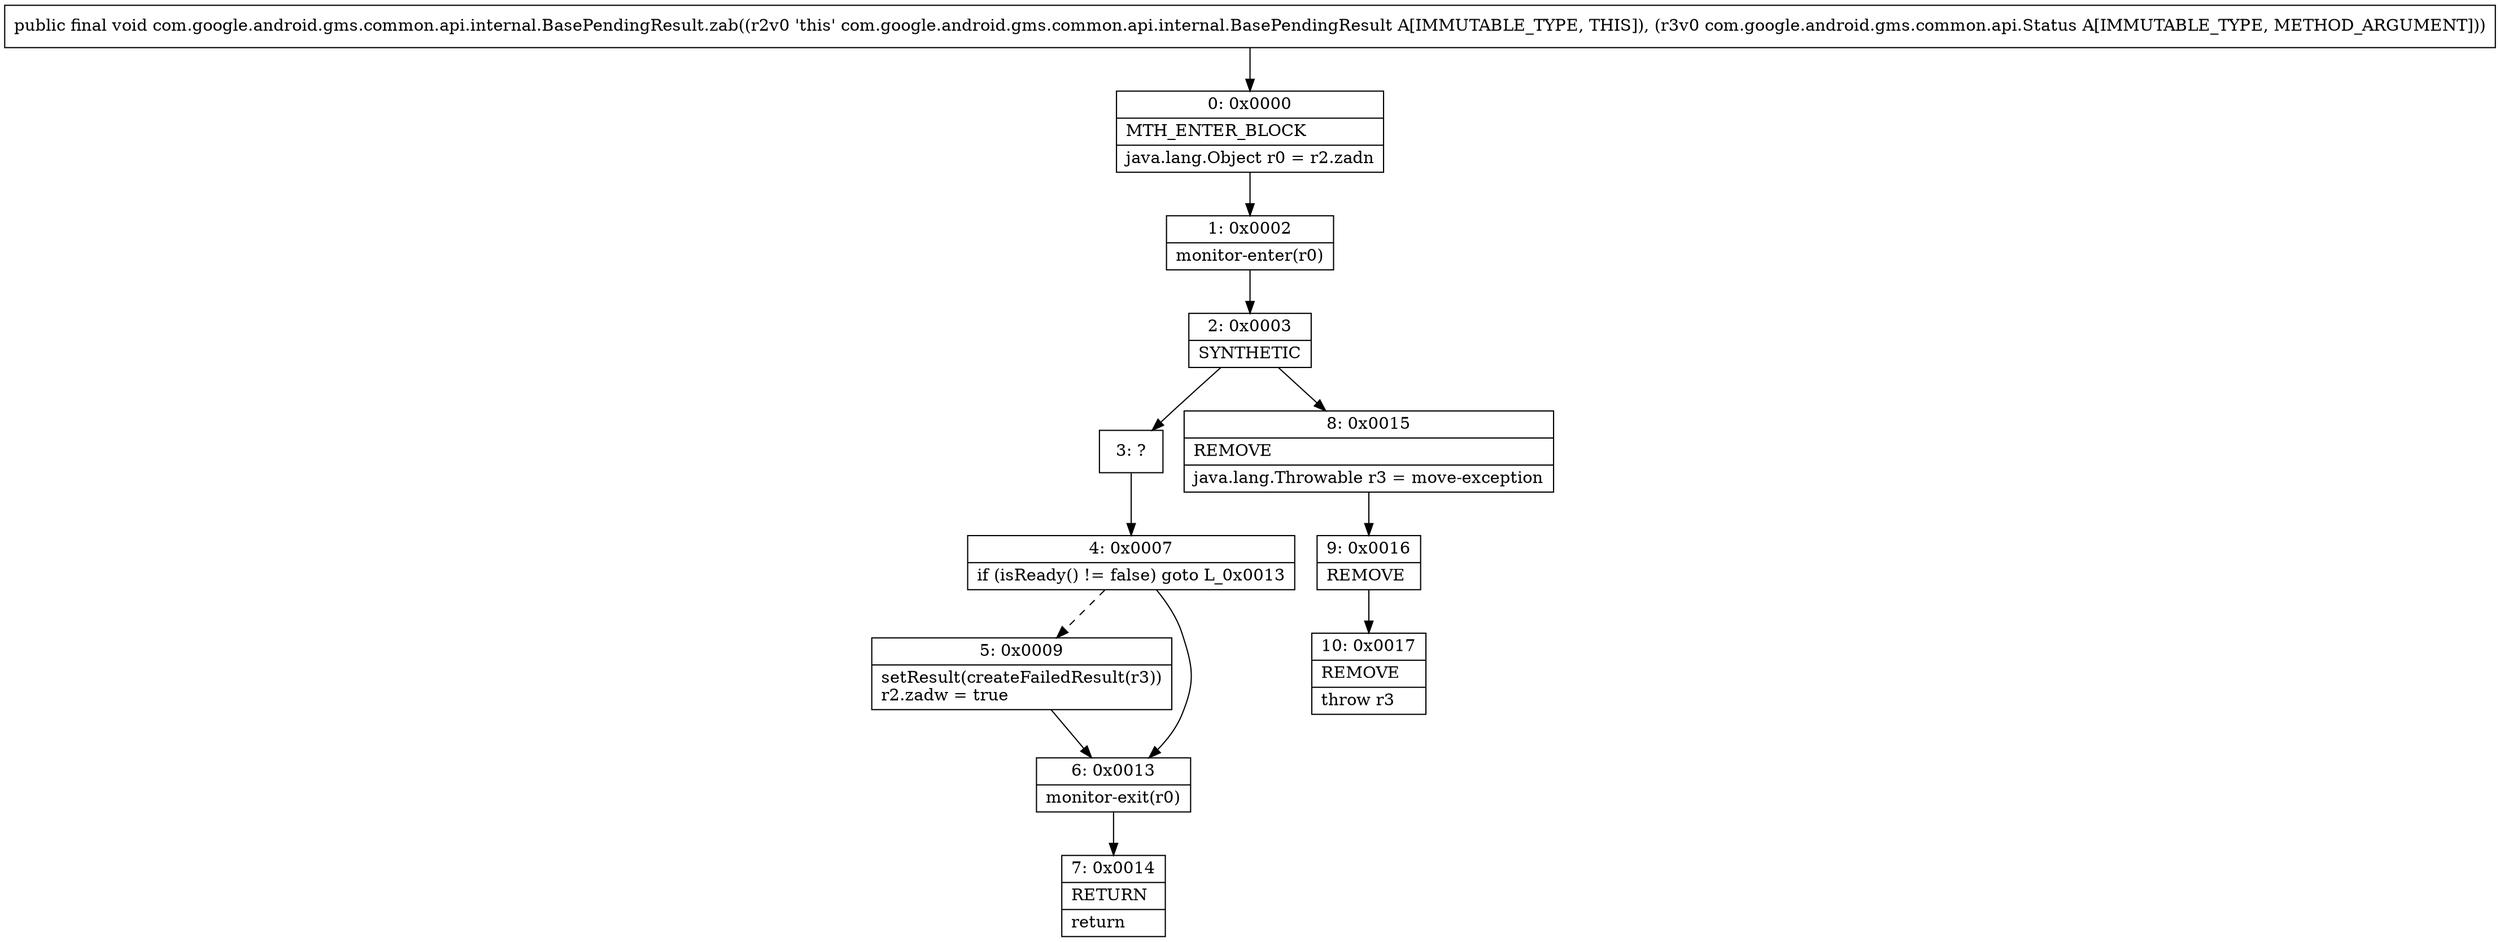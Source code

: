 digraph "CFG forcom.google.android.gms.common.api.internal.BasePendingResult.zab(Lcom\/google\/android\/gms\/common\/api\/Status;)V" {
Node_0 [shape=record,label="{0\:\ 0x0000|MTH_ENTER_BLOCK\l|java.lang.Object r0 = r2.zadn\l}"];
Node_1 [shape=record,label="{1\:\ 0x0002|monitor\-enter(r0)\l}"];
Node_2 [shape=record,label="{2\:\ 0x0003|SYNTHETIC\l}"];
Node_3 [shape=record,label="{3\:\ ?}"];
Node_4 [shape=record,label="{4\:\ 0x0007|if (isReady() != false) goto L_0x0013\l}"];
Node_5 [shape=record,label="{5\:\ 0x0009|setResult(createFailedResult(r3))\lr2.zadw = true\l}"];
Node_6 [shape=record,label="{6\:\ 0x0013|monitor\-exit(r0)\l}"];
Node_7 [shape=record,label="{7\:\ 0x0014|RETURN\l|return\l}"];
Node_8 [shape=record,label="{8\:\ 0x0015|REMOVE\l|java.lang.Throwable r3 = move\-exception\l}"];
Node_9 [shape=record,label="{9\:\ 0x0016|REMOVE\l}"];
Node_10 [shape=record,label="{10\:\ 0x0017|REMOVE\l|throw r3\l}"];
MethodNode[shape=record,label="{public final void com.google.android.gms.common.api.internal.BasePendingResult.zab((r2v0 'this' com.google.android.gms.common.api.internal.BasePendingResult A[IMMUTABLE_TYPE, THIS]), (r3v0 com.google.android.gms.common.api.Status A[IMMUTABLE_TYPE, METHOD_ARGUMENT])) }"];
MethodNode -> Node_0;
Node_0 -> Node_1;
Node_1 -> Node_2;
Node_2 -> Node_3;
Node_2 -> Node_8;
Node_3 -> Node_4;
Node_4 -> Node_5[style=dashed];
Node_4 -> Node_6;
Node_5 -> Node_6;
Node_6 -> Node_7;
Node_8 -> Node_9;
Node_9 -> Node_10;
}

